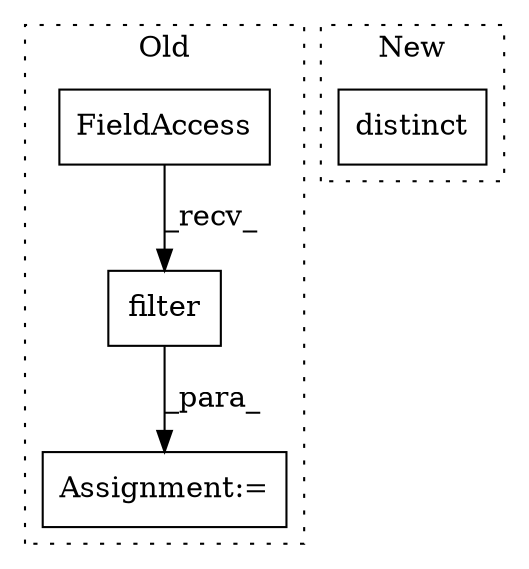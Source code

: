 digraph G {
subgraph cluster0 {
1 [label="filter" a="32" s="4300,4311" l="7,1" shape="box"];
3 [label="Assignment:=" a="7" s="4193" l="12" shape="box"];
4 [label="FieldAccess" a="22" s="4281" l="18" shape="box"];
label = "Old";
style="dotted";
}
subgraph cluster1 {
2 [label="distinct" a="32" s="4308" l="10" shape="box"];
label = "New";
style="dotted";
}
1 -> 3 [label="_para_"];
4 -> 1 [label="_recv_"];
}